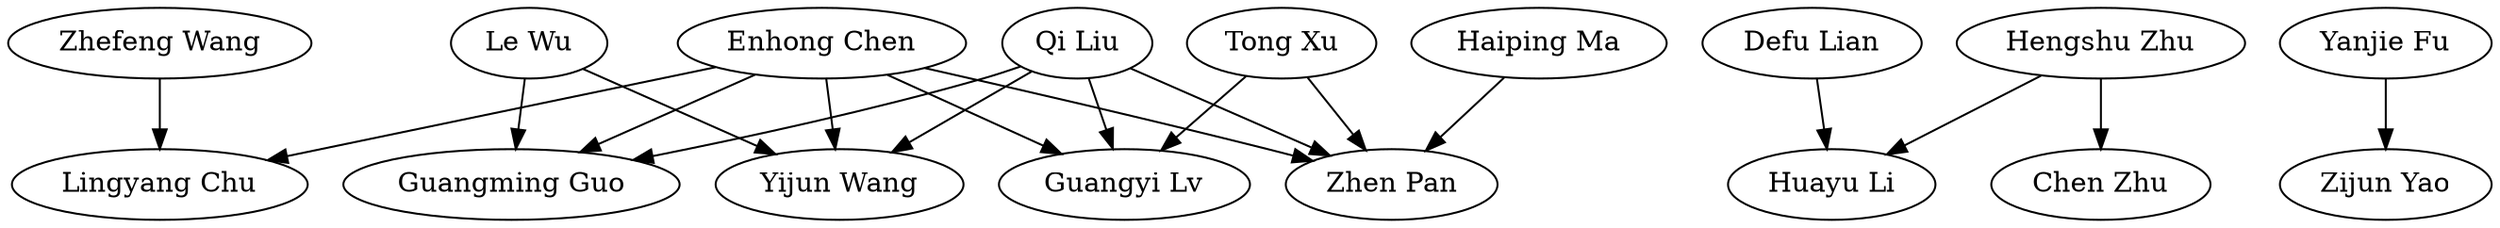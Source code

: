 strict digraph G{
"Zhefeng Wang" -> "Lingyang Chu"
"Qi Liu" -> "Zhen Pan"
"Enhong Chen" -> "Yijun Wang"
"Tong Xu" -> "Zhen Pan"
"Hengshu Zhu" -> "Huayu Li"
"Yanjie Fu" -> "Zijun Yao"
"Enhong Chen" -> "Lingyang Chu"
"Enhong Chen" -> "Guangming Guo"
"Qi Liu" -> "Yijun Wang"
"Hengshu Zhu" -> "Chen Zhu"
"Qi Liu" -> "Guangming Guo"
"Defu Lian" -> "Huayu Li"
"Le Wu" -> "Guangming Guo"
"Enhong Chen" -> "Zhen Pan"
"Haiping Ma" -> "Zhen Pan"
"Enhong Chen" -> "Guangyi Lv"
"Qi Liu" -> "Guangyi Lv"
"Le Wu" -> "Yijun Wang"
"Tong Xu" -> "Guangyi Lv"
}